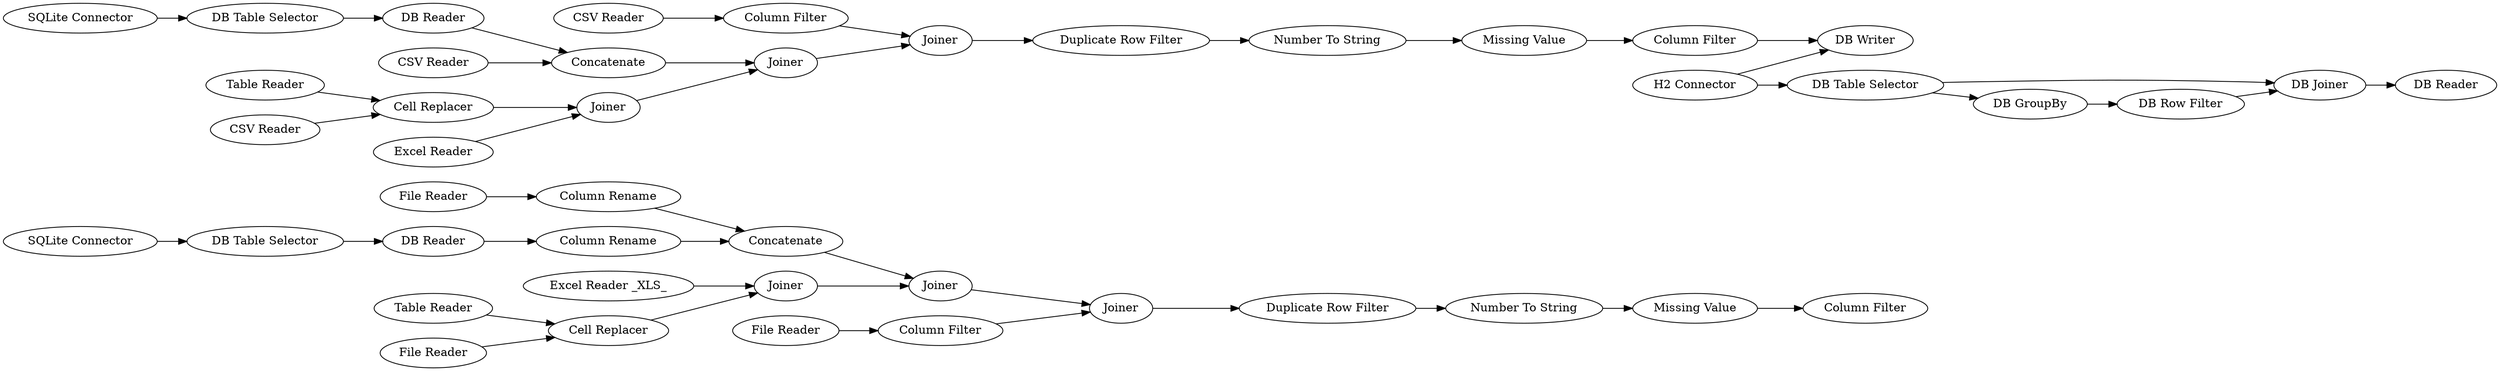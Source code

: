 digraph {
	"8229231649798340872_252" [label="Excel Reader _XLS_"]
	"8229231649798340872_143" [label=Concatenate]
	"8547929838337876420_258" [label="DB Joiner"]
	"8229231649798340872_145" [label=Joiner]
	"8547929838337876420_255" [label="DB Reader"]
	"8547929838337876420_253" [label="H2 Connector"]
	"-5106588567083007021_129" [label="Cell Replacer"]
	"8229231649798340872_248" [label="DB Table Selector"]
	"8547929838337876420_256" [label="DB GroupBy"]
	"-5106588567083007021_262" [label=Joiner]
	"8229231649798340872_234" [label="Table Reader"]
	"8229231649798340872_240" [label="Missing Value"]
	"-5106588567083007021_255" [label="CSV Reader"]
	"8229231649798340872_233" [label="File Reader"]
	"-5106588567083007021_257" [label="Excel Reader"]
	"-5106588567083007021_253" [label="Column Filter"]
	"8229231649798340872_237" [label="File Reader"]
	"8229231649798340872_253" [label="Column Filter"]
	"8229231649798340872_249" [label="Duplicate Row Filter"]
	"-5106588567083007021_143" [label=Concatenate]
	"8229231649798340872_156" [label="Column Rename"]
	"-5106588567083007021_254" [label="Column Filter"]
	"-5106588567083007021_240" [label="Missing Value"]
	"8229231649798340872_254" [label="Column Filter"]
	"-5106588567083007021_259" [label="Table Reader"]
	"8229231649798340872_144" [label=Joiner]
	"-5106588567083007021_248" [label="DB Table Selector"]
	"-5106588567083007021_250" [label="Number To String"]
	"8229231649798340872_129" [label="Cell Replacer"]
	"8229231649798340872_250" [label="Number To String"]
	"8547929838337876420_262" [label="DB Writer"]
	"8229231649798340872_150" [label="Column Rename"]
	"8547929838337876420_259" [label="DB Table Selector"]
	"-5106588567083007021_247" [label="DB Reader"]
	"8547929838337876420_257" [label="DB Row Filter"]
	"-5106588567083007021_246" [label="SQLite Connector"]
	"8229231649798340872_247" [label="DB Reader"]
	"-5106588567083007021_260" [label=Joiner]
	"8229231649798340872_235" [label="File Reader"]
	"8229231649798340872_246" [label="SQLite Connector"]
	"-5106588567083007021_249" [label="Duplicate Row Filter"]
	"-5106588567083007021_256" [label="CSV Reader"]
	"-5106588567083007021_258" [label="CSV Reader"]
	"-5106588567083007021_261" [label=Joiner]
	"8229231649798340872_146" [label=Joiner]
	"8229231649798340872_145" -> "8229231649798340872_146"
	"-5106588567083007021_247" -> "-5106588567083007021_143"
	"8229231649798340872_144" -> "8229231649798340872_145"
	"8229231649798340872_240" -> "8229231649798340872_254"
	"8547929838337876420_253" -> "8547929838337876420_262"
	"8229231649798340872_146" -> "8229231649798340872_249"
	"-5106588567083007021_257" -> "-5106588567083007021_260"
	"-5106588567083007021_259" -> "-5106588567083007021_129"
	"8229231649798340872_143" -> "8229231649798340872_145"
	"-5106588567083007021_254" -> "8547929838337876420_262"
	"8229231649798340872_248" -> "8229231649798340872_247"
	"8547929838337876420_256" -> "8547929838337876420_257"
	"-5106588567083007021_246" -> "-5106588567083007021_248"
	"-5106588567083007021_256" -> "-5106588567083007021_129"
	"8229231649798340872_235" -> "8229231649798340872_129"
	"8229231649798340872_252" -> "8229231649798340872_144"
	"-5106588567083007021_262" -> "-5106588567083007021_249"
	"8229231649798340872_253" -> "8229231649798340872_146"
	"8229231649798340872_249" -> "8229231649798340872_250"
	"8547929838337876420_257" -> "8547929838337876420_258"
	"-5106588567083007021_240" -> "-5106588567083007021_254"
	"8229231649798340872_246" -> "8229231649798340872_248"
	"-5106588567083007021_250" -> "-5106588567083007021_240"
	"8229231649798340872_156" -> "8229231649798340872_143"
	"-5106588567083007021_129" -> "-5106588567083007021_260"
	"-5106588567083007021_248" -> "-5106588567083007021_247"
	"8547929838337876420_258" -> "8547929838337876420_255"
	"-5106588567083007021_258" -> "-5106588567083007021_143"
	"8229231649798340872_247" -> "8229231649798340872_150"
	"8547929838337876420_259" -> "8547929838337876420_256"
	"8229231649798340872_250" -> "8229231649798340872_240"
	"-5106588567083007021_253" -> "-5106588567083007021_262"
	"8547929838337876420_253" -> "8547929838337876420_259"
	"-5106588567083007021_261" -> "-5106588567083007021_262"
	"-5106588567083007021_143" -> "-5106588567083007021_261"
	"8229231649798340872_237" -> "8229231649798340872_156"
	"8229231649798340872_129" -> "8229231649798340872_144"
	"8229231649798340872_234" -> "8229231649798340872_129"
	"-5106588567083007021_255" -> "-5106588567083007021_253"
	"-5106588567083007021_249" -> "-5106588567083007021_250"
	"8547929838337876420_259" -> "8547929838337876420_258"
	"8229231649798340872_233" -> "8229231649798340872_253"
	"-5106588567083007021_260" -> "-5106588567083007021_261"
	"8229231649798340872_150" -> "8229231649798340872_143"
	rankdir=LR
}
